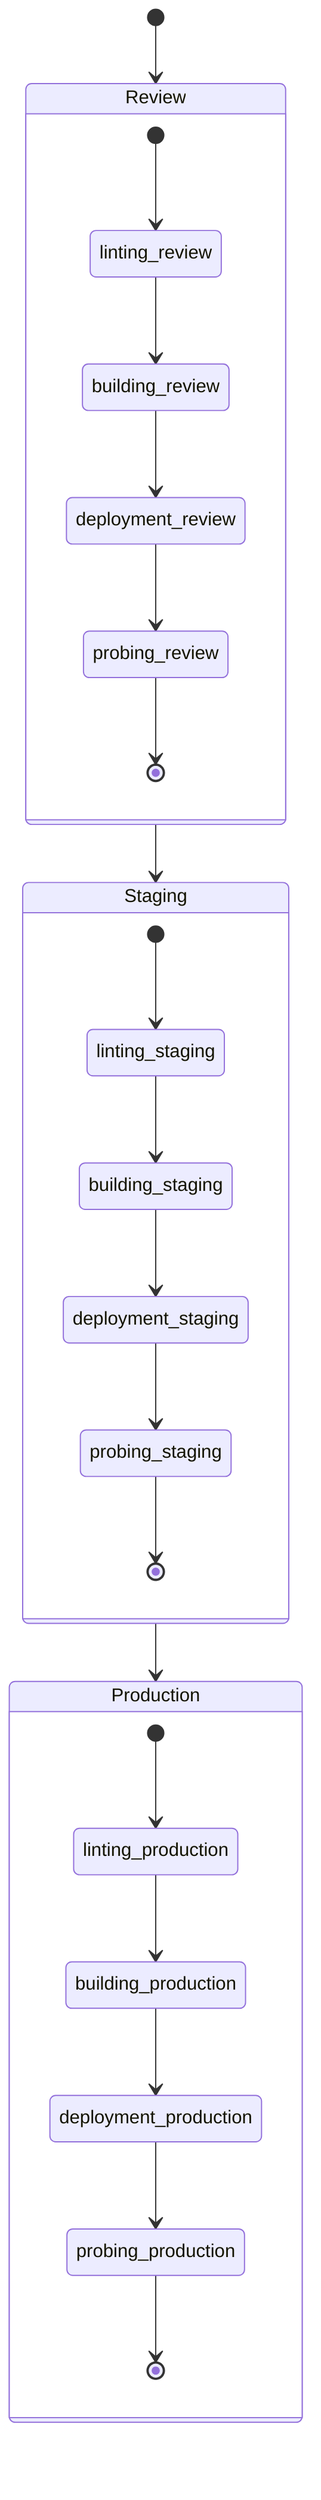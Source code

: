 stateDiagram-v2
    [*] --> Review
    Review --> Staging
    Staging --> Production
	
		state Review {
        [*] --> linting_review
				linting_review --> building_review
				building_review --> deployment_review
				deployment_review --> probing_review
        probing_review --> [*]
    }

    state Staging {
				[*] --> linting_staging
				linting_staging --> building_staging
				building_staging --> deployment_staging
				deployment_staging --> probing_staging
        probing_staging --> [*]
    }
    state Production {
				[*] --> linting_production
				linting_production --> building_production
				building_production --> deployment_production
				deployment_production --> probing_production
        probing_production --> [*]
    }